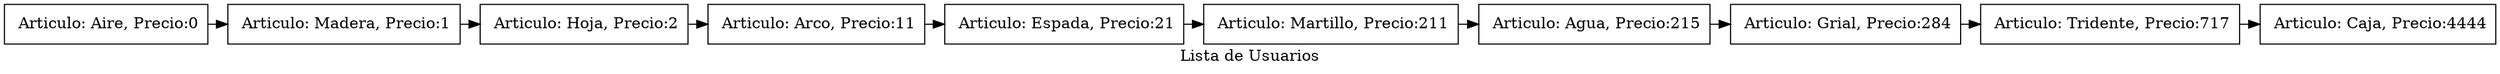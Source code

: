 

digraph G {
label="Lista de Usuarios";
node [shape=box];
//agregar nodos
Arti10[label=" Articulo: Aire, Precio:0"];
Arti9[label=" Articulo: Madera, Precio:1"];
Arti3[label=" Articulo: Hoja, Precio:2"];
Arti6[label=" Articulo: Arco, Precio:11"];
Arti2[label=" Articulo: Espada, Precio:21"];
Arti7[label=" Articulo: Martillo, Precio:211"];
Arti4[label=" Articulo: Agua, Precio:215"];
Arti5[label=" Articulo: Grial, Precio:284"];
Arti8[label=" Articulo: Tridente, Precio:717"];
Arti1[label=" Articulo: Caja, Precio:4444"];
//Enlazar imagenes
{rank=same;
Arti10->Arti9->Arti3->Arti6->Arti2->Arti7->Arti4->Arti5->Arti8->Arti1

}
}
